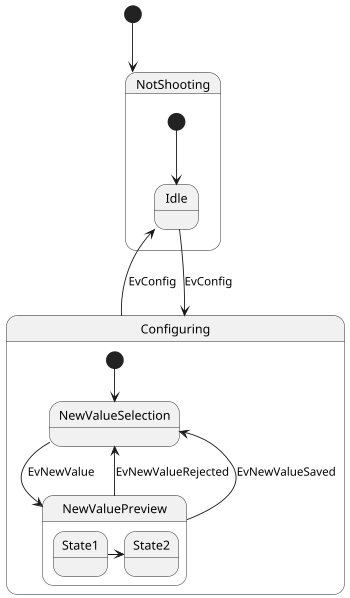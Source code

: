 {
  "sha1": "plco97nn9wepa7hfzdk5yte408qfjrx",
  "insertion": {
    "when": "2024-06-04T17:28:41.364Z",
    "user": "plantuml@gmail.com"
  }
}
@startuml
set separator none
scale 350 width
[*] --> NotShooting

state Configuring {
  [*] --> NewValueSelection
  NewValueSelection --> NewValuePreview : EvNewValue
  NewValuePreview --> NewValueSelection : EvNewValueRejected
  NewValuePreview --> NewValueSelection : EvNewValueSaved
  
  state NewValuePreview {
     State1 -> State2
  }
  
}

state NotShooting {
  [*] --> Idle
  Idle --> Configuring : EvConfig
  Configuring --> Idle : EvConfig
}


@enduml
